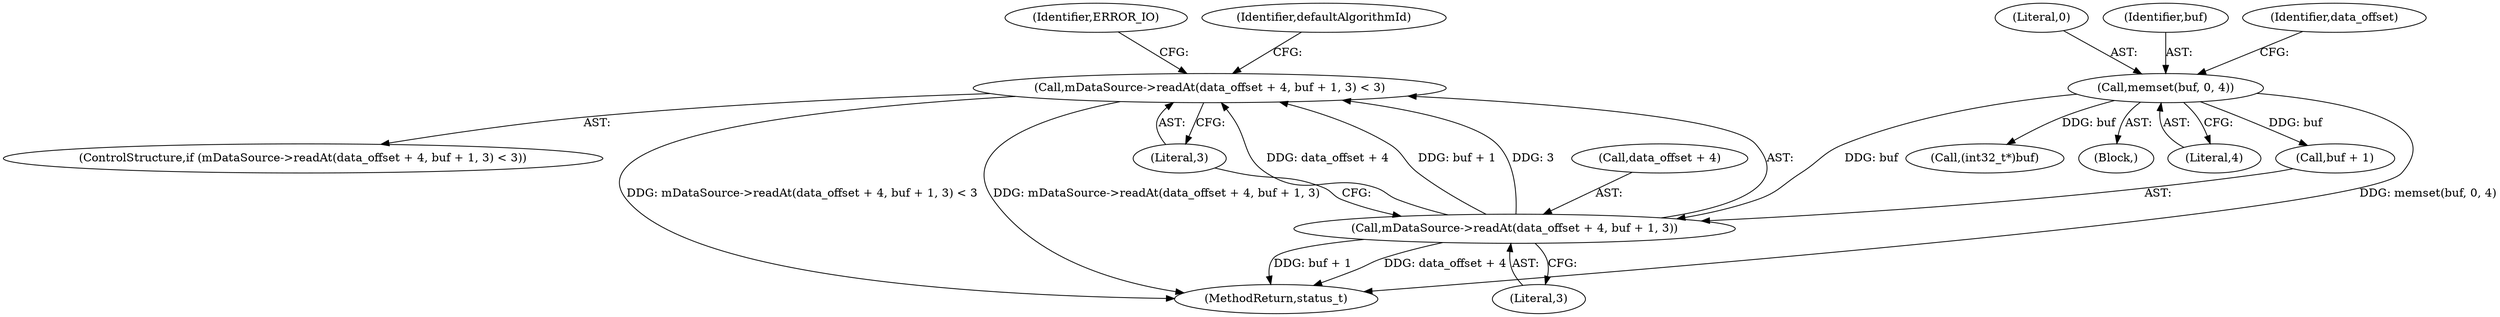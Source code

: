 digraph "0_Android_8a3a2f6ea7defe1a81bb32b3c9f3537f84749b9d@API" {
"1001026" [label="(Call,mDataSource->readAt(data_offset + 4, buf + 1, 3) < 3)"];
"1001027" [label="(Call,mDataSource->readAt(data_offset + 4, buf + 1, 3))"];
"1001021" [label="(Call,memset(buf, 0, 4))"];
"1001031" [label="(Call,buf + 1)"];
"1001025" [label="(ControlStructure,if (mDataSource->readAt(data_offset + 4, buf + 1, 3) < 3))"];
"1001023" [label="(Literal,0)"];
"1001026" [label="(Call,mDataSource->readAt(data_offset + 4, buf + 1, 3) < 3)"];
"1001027" [label="(Call,mDataSource->readAt(data_offset + 4, buf + 1, 3))"];
"1001041" [label="(Identifier,defaultAlgorithmId)"];
"1001038" [label="(Identifier,ERROR_IO)"];
"1001022" [label="(Identifier,buf)"];
"1001044" [label="(Call,(int32_t*)buf)"];
"1001008" [label="(Block,)"];
"1001034" [label="(Literal,3)"];
"1001029" [label="(Identifier,data_offset)"];
"1001035" [label="(Literal,3)"];
"1001021" [label="(Call,memset(buf, 0, 4))"];
"1001024" [label="(Literal,4)"];
"1001028" [label="(Call,data_offset + 4)"];
"1003903" [label="(MethodReturn,status_t)"];
"1001026" -> "1001025"  [label="AST: "];
"1001026" -> "1001035"  [label="CFG: "];
"1001027" -> "1001026"  [label="AST: "];
"1001035" -> "1001026"  [label="AST: "];
"1001038" -> "1001026"  [label="CFG: "];
"1001041" -> "1001026"  [label="CFG: "];
"1001026" -> "1003903"  [label="DDG: mDataSource->readAt(data_offset + 4, buf + 1, 3) < 3"];
"1001026" -> "1003903"  [label="DDG: mDataSource->readAt(data_offset + 4, buf + 1, 3)"];
"1001027" -> "1001026"  [label="DDG: data_offset + 4"];
"1001027" -> "1001026"  [label="DDG: buf + 1"];
"1001027" -> "1001026"  [label="DDG: 3"];
"1001027" -> "1001034"  [label="CFG: "];
"1001028" -> "1001027"  [label="AST: "];
"1001031" -> "1001027"  [label="AST: "];
"1001034" -> "1001027"  [label="AST: "];
"1001035" -> "1001027"  [label="CFG: "];
"1001027" -> "1003903"  [label="DDG: data_offset + 4"];
"1001027" -> "1003903"  [label="DDG: buf + 1"];
"1001021" -> "1001027"  [label="DDG: buf"];
"1001021" -> "1001008"  [label="AST: "];
"1001021" -> "1001024"  [label="CFG: "];
"1001022" -> "1001021"  [label="AST: "];
"1001023" -> "1001021"  [label="AST: "];
"1001024" -> "1001021"  [label="AST: "];
"1001029" -> "1001021"  [label="CFG: "];
"1001021" -> "1003903"  [label="DDG: memset(buf, 0, 4)"];
"1001021" -> "1001031"  [label="DDG: buf"];
"1001021" -> "1001044"  [label="DDG: buf"];
}

